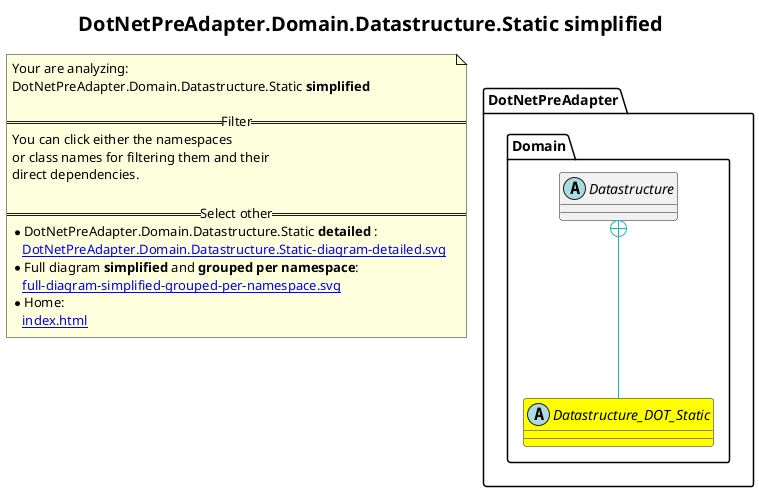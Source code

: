 @startuml
skinparam linetype ortho
title <size:20>DotNetPreAdapter.Domain.Datastructure.Static **simplified** </size>
note "Your are analyzing:\nDotNetPreAdapter.Domain.Datastructure.Static **simplified** \n\n==Filter==\nYou can click either the namespaces \nor class names for filtering them and their\ndirect dependencies.\n\n==Select other==\n* DotNetPreAdapter.Domain.Datastructure.Static **detailed** :\n   [[DotNetPreAdapter.Domain.Datastructure.Static-diagram-detailed.svg]]\n* Full diagram **simplified** and **grouped per namespace**:\n   [[full-diagram-simplified-grouped-per-namespace.svg]]\n* Home:\n   [[index.html]]" as FloatingNote
  abstract class DotNetPreAdapter.Domain.Datastructure_DOT_Static [[DotNetPreAdapter.Domain.Datastructure.Static-diagram-simplified.svg]] #yellow {
  }
  abstract class DotNetPreAdapter.Domain.Datastructure [[DotNetPreAdapter.Domain.Datastructure-diagram-simplified.svg]]  {
  }
 ' *************************************** 
 ' *************************************** 
 ' *************************************** 
' Class relations extracted from namespace:
' DotNetPreAdapter.Domain
DotNetPreAdapter.Domain.Datastructure +-[#10BBBB]- DotNetPreAdapter.Domain.Datastructure_DOT_Static 
@enduml